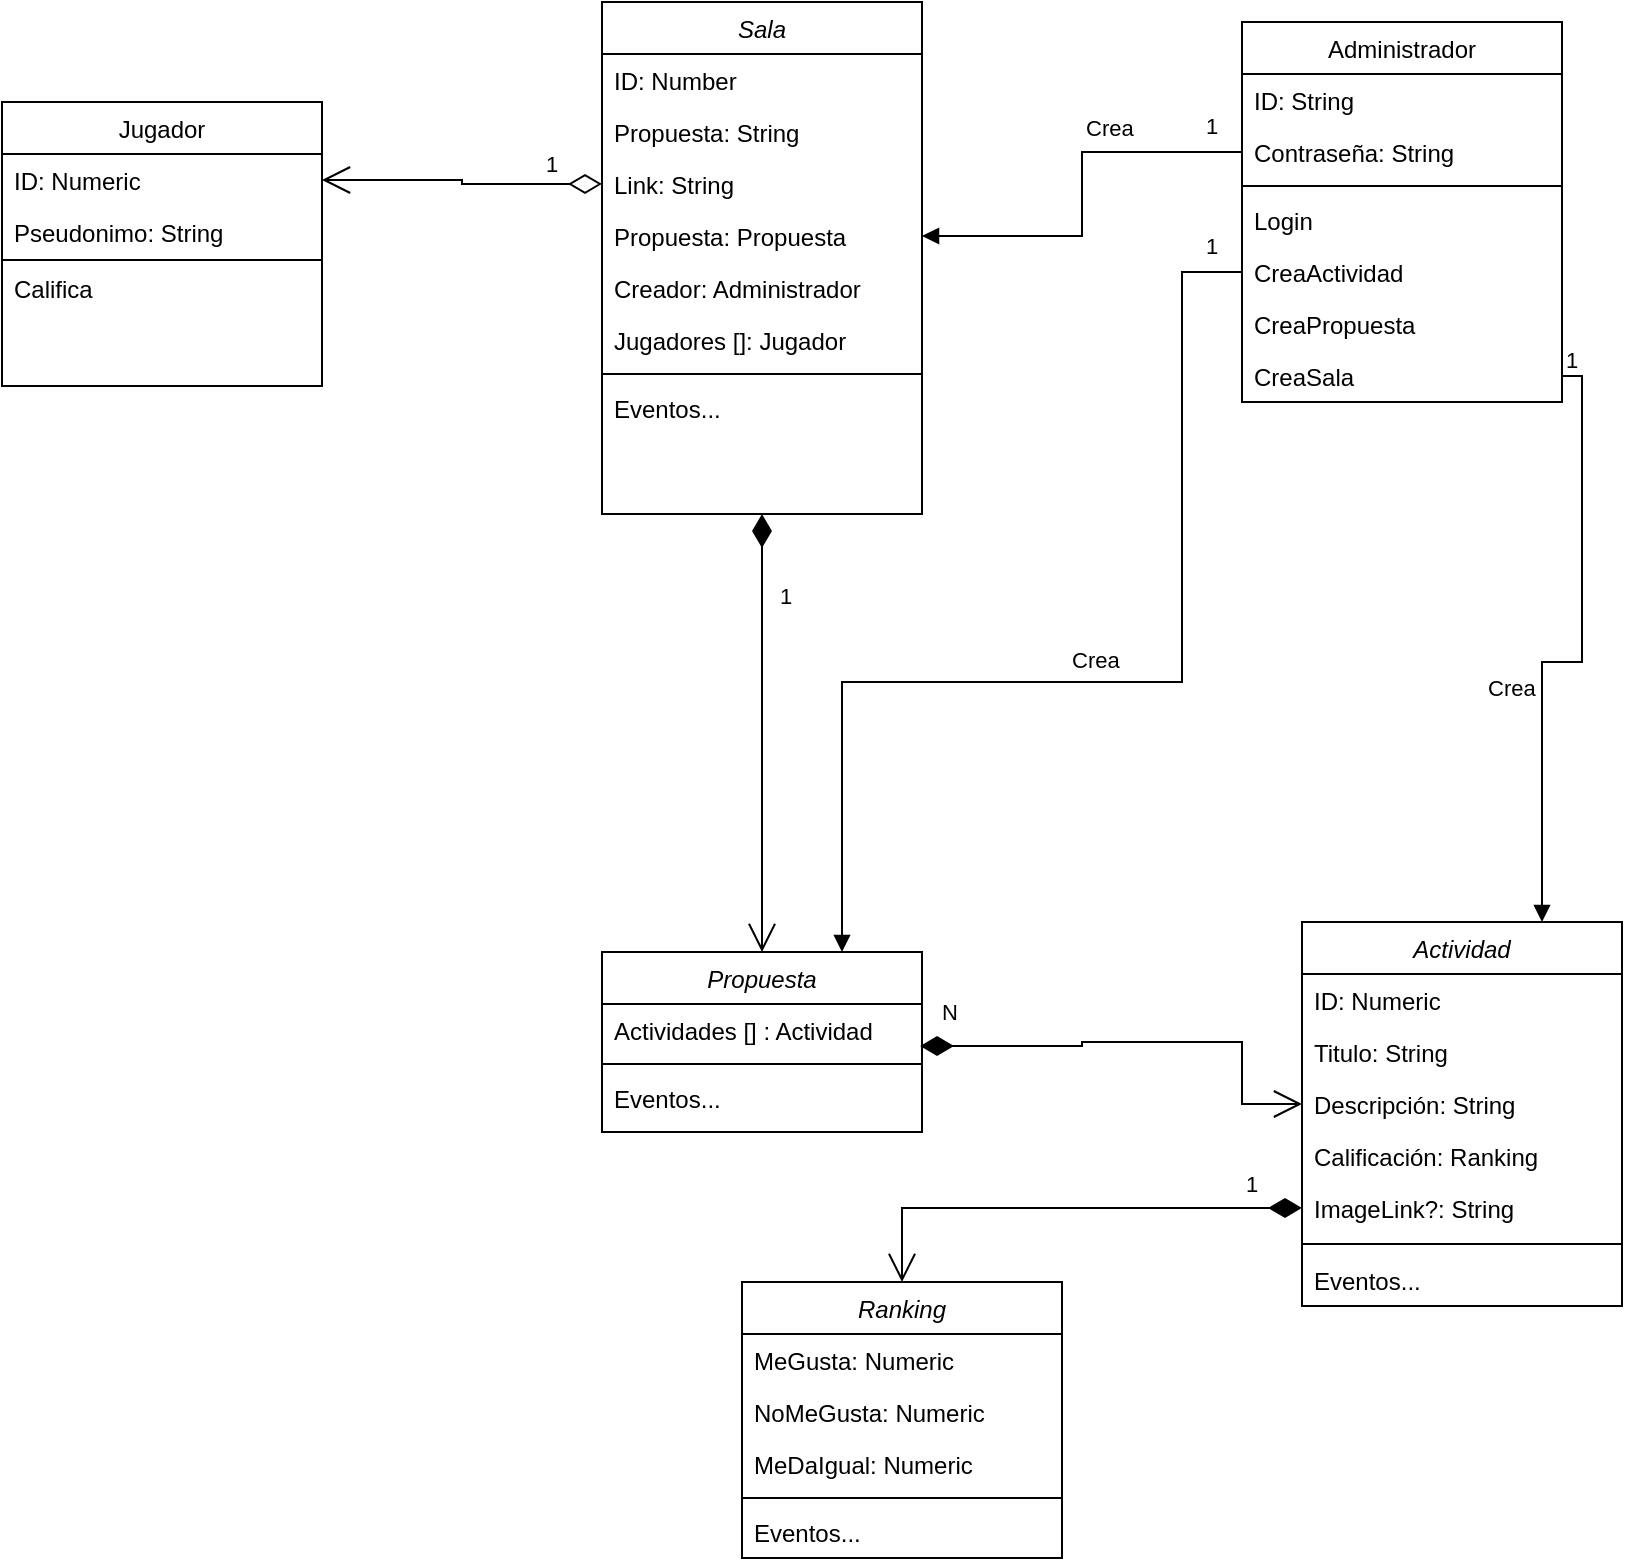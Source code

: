 <mxfile version="20.3.0" type="device"><diagram id="C5RBs43oDa-KdzZeNtuy" name="Page-1"><mxGraphModel dx="868" dy="553" grid="1" gridSize="10" guides="1" tooltips="1" connect="1" arrows="1" fold="1" page="1" pageScale="1" pageWidth="827" pageHeight="1169" math="0" shadow="0"><root><mxCell id="WIyWlLk6GJQsqaUBKTNV-0"/><mxCell id="WIyWlLk6GJQsqaUBKTNV-1" parent="WIyWlLk6GJQsqaUBKTNV-0"/><mxCell id="zkfFHV4jXpPFQw0GAbJ--0" value="Sala" style="swimlane;fontStyle=2;align=center;verticalAlign=top;childLayout=stackLayout;horizontal=1;startSize=26;horizontalStack=0;resizeParent=1;resizeLast=0;collapsible=1;marginBottom=0;rounded=0;shadow=0;strokeWidth=1;" parent="WIyWlLk6GJQsqaUBKTNV-1" vertex="1"><mxGeometry x="310" y="20" width="160" height="256" as="geometry"><mxRectangle x="230" y="140" width="160" height="26" as="alternateBounds"/></mxGeometry></mxCell><mxCell id="zkfFHV4jXpPFQw0GAbJ--1" value="ID: Number" style="text;align=left;verticalAlign=top;spacingLeft=4;spacingRight=4;overflow=hidden;rotatable=0;points=[[0,0.5],[1,0.5]];portConstraint=eastwest;" parent="zkfFHV4jXpPFQw0GAbJ--0" vertex="1"><mxGeometry y="26" width="160" height="26" as="geometry"/></mxCell><mxCell id="zkfFHV4jXpPFQw0GAbJ--2" value="Propuesta: String" style="text;align=left;verticalAlign=top;spacingLeft=4;spacingRight=4;overflow=hidden;rotatable=0;points=[[0,0.5],[1,0.5]];portConstraint=eastwest;rounded=0;shadow=0;html=0;" parent="zkfFHV4jXpPFQw0GAbJ--0" vertex="1"><mxGeometry y="52" width="160" height="26" as="geometry"/></mxCell><mxCell id="zkfFHV4jXpPFQw0GAbJ--3" value="Link: String" style="text;align=left;verticalAlign=top;spacingLeft=4;spacingRight=4;overflow=hidden;rotatable=0;points=[[0,0.5],[1,0.5]];portConstraint=eastwest;rounded=0;shadow=0;html=0;" parent="zkfFHV4jXpPFQw0GAbJ--0" vertex="1"><mxGeometry y="78" width="160" height="26" as="geometry"/></mxCell><mxCell id="gH7g3m0dUVB-FoTMeDom-20" value="Propuesta: Propuesta" style="text;align=left;verticalAlign=top;spacingLeft=4;spacingRight=4;overflow=hidden;rotatable=0;points=[[0,0.5],[1,0.5]];portConstraint=eastwest;rounded=0;shadow=0;html=0;" vertex="1" parent="zkfFHV4jXpPFQw0GAbJ--0"><mxGeometry y="104" width="160" height="26" as="geometry"/></mxCell><mxCell id="gH7g3m0dUVB-FoTMeDom-29" value="Creador: Administrador" style="text;align=left;verticalAlign=top;spacingLeft=4;spacingRight=4;overflow=hidden;rotatable=0;points=[[0,0.5],[1,0.5]];portConstraint=eastwest;rounded=0;shadow=0;html=0;" vertex="1" parent="zkfFHV4jXpPFQw0GAbJ--0"><mxGeometry y="130" width="160" height="26" as="geometry"/></mxCell><mxCell id="gH7g3m0dUVB-FoTMeDom-37" value="Jugadores []: Jugador" style="text;align=left;verticalAlign=top;spacingLeft=4;spacingRight=4;overflow=hidden;rotatable=0;points=[[0,0.5],[1,0.5]];portConstraint=eastwest;rounded=0;shadow=0;html=0;" vertex="1" parent="zkfFHV4jXpPFQw0GAbJ--0"><mxGeometry y="156" width="160" height="26" as="geometry"/></mxCell><mxCell id="zkfFHV4jXpPFQw0GAbJ--4" value="" style="line;html=1;strokeWidth=1;align=left;verticalAlign=middle;spacingTop=-1;spacingLeft=3;spacingRight=3;rotatable=0;labelPosition=right;points=[];portConstraint=eastwest;" parent="zkfFHV4jXpPFQw0GAbJ--0" vertex="1"><mxGeometry y="182" width="160" height="8" as="geometry"/></mxCell><mxCell id="zkfFHV4jXpPFQw0GAbJ--5" value="Eventos..." style="text;align=left;verticalAlign=top;spacingLeft=4;spacingRight=4;overflow=hidden;rotatable=0;points=[[0,0.5],[1,0.5]];portConstraint=eastwest;" parent="zkfFHV4jXpPFQw0GAbJ--0" vertex="1"><mxGeometry y="190" width="160" height="28" as="geometry"/></mxCell><mxCell id="zkfFHV4jXpPFQw0GAbJ--6" value="Jugador" style="swimlane;fontStyle=0;align=center;verticalAlign=top;childLayout=stackLayout;horizontal=1;startSize=26;horizontalStack=0;resizeParent=1;resizeLast=0;collapsible=1;marginBottom=0;rounded=0;shadow=0;strokeWidth=1;" parent="WIyWlLk6GJQsqaUBKTNV-1" vertex="1"><mxGeometry x="10" y="70" width="160" height="142" as="geometry"><mxRectangle x="130" y="380" width="160" height="26" as="alternateBounds"/></mxGeometry></mxCell><mxCell id="zkfFHV4jXpPFQw0GAbJ--7" value="ID: Numeric" style="text;align=left;verticalAlign=top;spacingLeft=4;spacingRight=4;overflow=hidden;rotatable=0;points=[[0,0.5],[1,0.5]];portConstraint=eastwest;" parent="zkfFHV4jXpPFQw0GAbJ--6" vertex="1"><mxGeometry y="26" width="160" height="26" as="geometry"/></mxCell><mxCell id="gH7g3m0dUVB-FoTMeDom-40" value="Pseudonimo: String" style="text;align=left;verticalAlign=top;spacingLeft=4;spacingRight=4;overflow=hidden;rotatable=0;points=[[0,0.5],[1,0.5]];portConstraint=eastwest;" vertex="1" parent="zkfFHV4jXpPFQw0GAbJ--6"><mxGeometry y="52" width="160" height="26" as="geometry"/></mxCell><mxCell id="zkfFHV4jXpPFQw0GAbJ--9" value="" style="line;html=1;strokeWidth=1;align=left;verticalAlign=middle;spacingTop=-1;spacingLeft=3;spacingRight=3;rotatable=0;labelPosition=right;points=[];portConstraint=eastwest;" parent="zkfFHV4jXpPFQw0GAbJ--6" vertex="1"><mxGeometry y="78" width="160" height="2" as="geometry"/></mxCell><mxCell id="zkfFHV4jXpPFQw0GAbJ--11" value="Califica" style="text;align=left;verticalAlign=top;spacingLeft=4;spacingRight=4;overflow=hidden;rotatable=0;points=[[0,0.5],[1,0.5]];portConstraint=eastwest;" parent="zkfFHV4jXpPFQw0GAbJ--6" vertex="1"><mxGeometry y="80" width="160" height="26" as="geometry"/></mxCell><mxCell id="zkfFHV4jXpPFQw0GAbJ--17" value="Administrador" style="swimlane;fontStyle=0;align=center;verticalAlign=top;childLayout=stackLayout;horizontal=1;startSize=26;horizontalStack=0;resizeParent=1;resizeLast=0;collapsible=1;marginBottom=0;rounded=0;shadow=0;strokeWidth=1;" parent="WIyWlLk6GJQsqaUBKTNV-1" vertex="1"><mxGeometry x="630" y="30" width="160" height="190" as="geometry"><mxRectangle x="550" y="140" width="160" height="26" as="alternateBounds"/></mxGeometry></mxCell><mxCell id="zkfFHV4jXpPFQw0GAbJ--19" value="ID: String" style="text;align=left;verticalAlign=top;spacingLeft=4;spacingRight=4;overflow=hidden;rotatable=0;points=[[0,0.5],[1,0.5]];portConstraint=eastwest;rounded=0;shadow=0;html=0;" parent="zkfFHV4jXpPFQw0GAbJ--17" vertex="1"><mxGeometry y="26" width="160" height="26" as="geometry"/></mxCell><mxCell id="zkfFHV4jXpPFQw0GAbJ--20" value="Contraseña: String" style="text;align=left;verticalAlign=top;spacingLeft=4;spacingRight=4;overflow=hidden;rotatable=0;points=[[0,0.5],[1,0.5]];portConstraint=eastwest;rounded=0;shadow=0;html=0;" parent="zkfFHV4jXpPFQw0GAbJ--17" vertex="1"><mxGeometry y="52" width="160" height="26" as="geometry"/></mxCell><mxCell id="zkfFHV4jXpPFQw0GAbJ--23" value="" style="line;html=1;strokeWidth=1;align=left;verticalAlign=middle;spacingTop=-1;spacingLeft=3;spacingRight=3;rotatable=0;labelPosition=right;points=[];portConstraint=eastwest;" parent="zkfFHV4jXpPFQw0GAbJ--17" vertex="1"><mxGeometry y="78" width="160" height="8" as="geometry"/></mxCell><mxCell id="zkfFHV4jXpPFQw0GAbJ--24" value="Login" style="text;align=left;verticalAlign=top;spacingLeft=4;spacingRight=4;overflow=hidden;rotatable=0;points=[[0,0.5],[1,0.5]];portConstraint=eastwest;" parent="zkfFHV4jXpPFQw0GAbJ--17" vertex="1"><mxGeometry y="86" width="160" height="26" as="geometry"/></mxCell><mxCell id="gH7g3m0dUVB-FoTMeDom-42" value="CreaActividad" style="text;align=left;verticalAlign=top;spacingLeft=4;spacingRight=4;overflow=hidden;rotatable=0;points=[[0,0.5],[1,0.5]];portConstraint=eastwest;" vertex="1" parent="zkfFHV4jXpPFQw0GAbJ--17"><mxGeometry y="112" width="160" height="26" as="geometry"/></mxCell><mxCell id="zkfFHV4jXpPFQw0GAbJ--25" value="CreaPropuesta" style="text;align=left;verticalAlign=top;spacingLeft=4;spacingRight=4;overflow=hidden;rotatable=0;points=[[0,0.5],[1,0.5]];portConstraint=eastwest;" parent="zkfFHV4jXpPFQw0GAbJ--17" vertex="1"><mxGeometry y="138" width="160" height="26" as="geometry"/></mxCell><mxCell id="gH7g3m0dUVB-FoTMeDom-43" value="CreaSala" style="text;align=left;verticalAlign=top;spacingLeft=4;spacingRight=4;overflow=hidden;rotatable=0;points=[[0,0.5],[1,0.5]];portConstraint=eastwest;" vertex="1" parent="zkfFHV4jXpPFQw0GAbJ--17"><mxGeometry y="164" width="160" height="26" as="geometry"/></mxCell><mxCell id="gH7g3m0dUVB-FoTMeDom-5" value="Actividad" style="swimlane;fontStyle=2;align=center;verticalAlign=top;childLayout=stackLayout;horizontal=1;startSize=26;horizontalStack=0;resizeParent=1;resizeLast=0;collapsible=1;marginBottom=0;rounded=0;shadow=0;strokeWidth=1;" vertex="1" parent="WIyWlLk6GJQsqaUBKTNV-1"><mxGeometry x="660" y="480" width="160" height="192" as="geometry"><mxRectangle x="230" y="140" width="160" height="26" as="alternateBounds"/></mxGeometry></mxCell><mxCell id="gH7g3m0dUVB-FoTMeDom-6" value="ID: Numeric" style="text;align=left;verticalAlign=top;spacingLeft=4;spacingRight=4;overflow=hidden;rotatable=0;points=[[0,0.5],[1,0.5]];portConstraint=eastwest;" vertex="1" parent="gH7g3m0dUVB-FoTMeDom-5"><mxGeometry y="26" width="160" height="26" as="geometry"/></mxCell><mxCell id="gH7g3m0dUVB-FoTMeDom-41" value="Titulo: String" style="text;align=left;verticalAlign=top;spacingLeft=4;spacingRight=4;overflow=hidden;rotatable=0;points=[[0,0.5],[1,0.5]];portConstraint=eastwest;" vertex="1" parent="gH7g3m0dUVB-FoTMeDom-5"><mxGeometry y="52" width="160" height="26" as="geometry"/></mxCell><mxCell id="gH7g3m0dUVB-FoTMeDom-7" value="Descripción: String" style="text;align=left;verticalAlign=top;spacingLeft=4;spacingRight=4;overflow=hidden;rotatable=0;points=[[0,0.5],[1,0.5]];portConstraint=eastwest;rounded=0;shadow=0;html=0;" vertex="1" parent="gH7g3m0dUVB-FoTMeDom-5"><mxGeometry y="78" width="160" height="26" as="geometry"/></mxCell><mxCell id="gH7g3m0dUVB-FoTMeDom-45" value="Calificación: Ranking" style="text;align=left;verticalAlign=top;spacingLeft=4;spacingRight=4;overflow=hidden;rotatable=0;points=[[0,0.5],[1,0.5]];portConstraint=eastwest;rounded=0;shadow=0;html=0;" vertex="1" parent="gH7g3m0dUVB-FoTMeDom-5"><mxGeometry y="104" width="160" height="26" as="geometry"/></mxCell><mxCell id="gH7g3m0dUVB-FoTMeDom-8" value="ImageLink?: String" style="text;align=left;verticalAlign=top;spacingLeft=4;spacingRight=4;overflow=hidden;rotatable=0;points=[[0,0.5],[1,0.5]];portConstraint=eastwest;rounded=0;shadow=0;html=0;" vertex="1" parent="gH7g3m0dUVB-FoTMeDom-5"><mxGeometry y="130" width="160" height="26" as="geometry"/></mxCell><mxCell id="gH7g3m0dUVB-FoTMeDom-9" value="" style="line;html=1;strokeWidth=1;align=left;verticalAlign=middle;spacingTop=-1;spacingLeft=3;spacingRight=3;rotatable=0;labelPosition=right;points=[];portConstraint=eastwest;" vertex="1" parent="gH7g3m0dUVB-FoTMeDom-5"><mxGeometry y="156" width="160" height="10" as="geometry"/></mxCell><mxCell id="gH7g3m0dUVB-FoTMeDom-10" value="Eventos..." style="text;align=left;verticalAlign=top;spacingLeft=4;spacingRight=4;overflow=hidden;rotatable=0;points=[[0,0.5],[1,0.5]];portConstraint=eastwest;" vertex="1" parent="gH7g3m0dUVB-FoTMeDom-5"><mxGeometry y="166" width="160" height="26" as="geometry"/></mxCell><mxCell id="gH7g3m0dUVB-FoTMeDom-11" value="Propuesta" style="swimlane;fontStyle=2;align=center;verticalAlign=top;childLayout=stackLayout;horizontal=1;startSize=26;horizontalStack=0;resizeParent=1;resizeLast=0;collapsible=1;marginBottom=0;rounded=0;shadow=0;strokeWidth=1;" vertex="1" parent="WIyWlLk6GJQsqaUBKTNV-1"><mxGeometry x="310" y="495" width="160" height="90" as="geometry"><mxRectangle x="230" y="140" width="160" height="26" as="alternateBounds"/></mxGeometry></mxCell><mxCell id="gH7g3m0dUVB-FoTMeDom-12" value="Actividades [] : Actividad" style="text;align=left;verticalAlign=top;spacingLeft=4;spacingRight=4;overflow=hidden;rotatable=0;points=[[0,0.5],[1,0.5]];portConstraint=eastwest;" vertex="1" parent="gH7g3m0dUVB-FoTMeDom-11"><mxGeometry y="26" width="160" height="26" as="geometry"/></mxCell><mxCell id="gH7g3m0dUVB-FoTMeDom-15" value="" style="line;html=1;strokeWidth=1;align=left;verticalAlign=middle;spacingTop=-1;spacingLeft=3;spacingRight=3;rotatable=0;labelPosition=right;points=[];portConstraint=eastwest;" vertex="1" parent="gH7g3m0dUVB-FoTMeDom-11"><mxGeometry y="52" width="160" height="8" as="geometry"/></mxCell><mxCell id="gH7g3m0dUVB-FoTMeDom-16" value="Eventos..." style="text;align=left;verticalAlign=top;spacingLeft=4;spacingRight=4;overflow=hidden;rotatable=0;points=[[0,0.5],[1,0.5]];portConstraint=eastwest;" vertex="1" parent="gH7g3m0dUVB-FoTMeDom-11"><mxGeometry y="60" width="160" height="26" as="geometry"/></mxCell><mxCell id="gH7g3m0dUVB-FoTMeDom-18" value="N" style="endArrow=open;html=1;endSize=12;startArrow=diamondThin;startSize=14;startFill=1;edgeStyle=orthogonalEdgeStyle;align=left;verticalAlign=bottom;rounded=0;exitX=0.994;exitY=0.808;exitDx=0;exitDy=0;exitPerimeter=0;entryX=0;entryY=0.5;entryDx=0;entryDy=0;" edge="1" parent="WIyWlLk6GJQsqaUBKTNV-1" source="gH7g3m0dUVB-FoTMeDom-12" target="gH7g3m0dUVB-FoTMeDom-7"><mxGeometry x="-0.918" y="8" relative="1" as="geometry"><mxPoint x="470" y="434.5" as="sourcePoint"/><mxPoint x="530" y="490" as="targetPoint"/><Array as="points"><mxPoint x="550" y="542"/><mxPoint x="550" y="540"/><mxPoint x="630" y="540"/><mxPoint x="630" y="571"/></Array><mxPoint as="offset"/></mxGeometry></mxCell><mxCell id="gH7g3m0dUVB-FoTMeDom-21" value="1" style="endArrow=open;html=1;endSize=12;startArrow=diamondThin;startSize=14;startFill=1;edgeStyle=orthogonalEdgeStyle;align=left;verticalAlign=bottom;rounded=0;entryX=0.5;entryY=0;entryDx=0;entryDy=0;exitX=0.5;exitY=1;exitDx=0;exitDy=0;" edge="1" parent="WIyWlLk6GJQsqaUBKTNV-1" source="zkfFHV4jXpPFQw0GAbJ--0" target="gH7g3m0dUVB-FoTMeDom-11"><mxGeometry x="-0.549" y="7" relative="1" as="geometry"><mxPoint x="400" y="250" as="sourcePoint"/><mxPoint x="520" y="270" as="targetPoint"/><mxPoint as="offset"/></mxGeometry></mxCell><mxCell id="gH7g3m0dUVB-FoTMeDom-23" value="Crea" style="endArrow=block;endFill=1;html=1;edgeStyle=orthogonalEdgeStyle;align=left;verticalAlign=top;rounded=0;entryX=0.75;entryY=0;entryDx=0;entryDy=0;" edge="1" parent="WIyWlLk6GJQsqaUBKTNV-1" source="gH7g3m0dUVB-FoTMeDom-43" target="gH7g3m0dUVB-FoTMeDom-5"><mxGeometry x="0.141" y="-29" relative="1" as="geometry"><mxPoint x="740" y="270" as="sourcePoint"/><mxPoint x="740" y="270" as="targetPoint"/><Array as="points"/><mxPoint as="offset"/></mxGeometry></mxCell><mxCell id="gH7g3m0dUVB-FoTMeDom-24" value="1" style="edgeLabel;resizable=0;html=1;align=left;verticalAlign=bottom;" connectable="0" vertex="1" parent="gH7g3m0dUVB-FoTMeDom-23"><mxGeometry x="-1" relative="1" as="geometry"/></mxCell><mxCell id="gH7g3m0dUVB-FoTMeDom-25" value="Crea" style="endArrow=block;endFill=1;html=1;edgeStyle=orthogonalEdgeStyle;align=left;verticalAlign=top;rounded=0;entryX=0.75;entryY=0;entryDx=0;entryDy=0;exitX=0;exitY=0.5;exitDx=0;exitDy=0;" edge="1" parent="WIyWlLk6GJQsqaUBKTNV-1" source="gH7g3m0dUVB-FoTMeDom-42" target="gH7g3m0dUVB-FoTMeDom-11"><mxGeometry x="0.081" y="-24" relative="1" as="geometry"><mxPoint x="510" y="280" as="sourcePoint"/><mxPoint x="670" y="280" as="targetPoint"/><Array as="points"><mxPoint x="600" y="155"/><mxPoint x="600" y="360"/><mxPoint x="430" y="360"/></Array><mxPoint as="offset"/></mxGeometry></mxCell><mxCell id="gH7g3m0dUVB-FoTMeDom-26" value="1" style="edgeLabel;resizable=0;html=1;align=left;verticalAlign=bottom;" connectable="0" vertex="1" parent="gH7g3m0dUVB-FoTMeDom-25"><mxGeometry x="-1" relative="1" as="geometry"><mxPoint x="-20" y="-5" as="offset"/></mxGeometry></mxCell><mxCell id="gH7g3m0dUVB-FoTMeDom-30" value="Crea" style="endArrow=block;endFill=1;html=1;edgeStyle=orthogonalEdgeStyle;align=left;verticalAlign=top;rounded=0;exitX=0;exitY=0.5;exitDx=0;exitDy=0;entryX=1;entryY=0.5;entryDx=0;entryDy=0;" edge="1" parent="WIyWlLk6GJQsqaUBKTNV-1" source="zkfFHV4jXpPFQw0GAbJ--20" target="gH7g3m0dUVB-FoTMeDom-20"><mxGeometry x="-0.208" y="-25" relative="1" as="geometry"><mxPoint x="360" y="270" as="sourcePoint"/><mxPoint x="520" y="270" as="targetPoint"/><mxPoint x="25" y="-25" as="offset"/></mxGeometry></mxCell><mxCell id="gH7g3m0dUVB-FoTMeDom-31" value="1" style="edgeLabel;resizable=0;html=1;align=left;verticalAlign=bottom;" connectable="0" vertex="1" parent="gH7g3m0dUVB-FoTMeDom-30"><mxGeometry x="-1" relative="1" as="geometry"><mxPoint x="-20" y="-5" as="offset"/></mxGeometry></mxCell><mxCell id="gH7g3m0dUVB-FoTMeDom-39" value="1" style="endArrow=open;html=1;endSize=12;startArrow=diamondThin;startSize=14;startFill=0;edgeStyle=orthogonalEdgeStyle;align=left;verticalAlign=bottom;rounded=0;entryX=1;entryY=0.5;entryDx=0;entryDy=0;exitX=0;exitY=0.5;exitDx=0;exitDy=0;" edge="1" parent="WIyWlLk6GJQsqaUBKTNV-1" source="zkfFHV4jXpPFQw0GAbJ--3" target="zkfFHV4jXpPFQw0GAbJ--7"><mxGeometry x="-0.578" y="-1" relative="1" as="geometry"><mxPoint x="350" y="190" as="sourcePoint"/><mxPoint x="510" y="190" as="targetPoint"/><mxPoint as="offset"/></mxGeometry></mxCell><mxCell id="gH7g3m0dUVB-FoTMeDom-46" value="Ranking" style="swimlane;fontStyle=2;align=center;verticalAlign=top;childLayout=stackLayout;horizontal=1;startSize=26;horizontalStack=0;resizeParent=1;resizeLast=0;collapsible=1;marginBottom=0;rounded=0;shadow=0;strokeWidth=1;" vertex="1" parent="WIyWlLk6GJQsqaUBKTNV-1"><mxGeometry x="380" y="660" width="160" height="138" as="geometry"><mxRectangle x="230" y="140" width="160" height="26" as="alternateBounds"/></mxGeometry></mxCell><mxCell id="gH7g3m0dUVB-FoTMeDom-47" value="MeGusta: Numeric" style="text;align=left;verticalAlign=top;spacingLeft=4;spacingRight=4;overflow=hidden;rotatable=0;points=[[0,0.5],[1,0.5]];portConstraint=eastwest;" vertex="1" parent="gH7g3m0dUVB-FoTMeDom-46"><mxGeometry y="26" width="160" height="26" as="geometry"/></mxCell><mxCell id="gH7g3m0dUVB-FoTMeDom-50" value="NoMeGusta: Numeric" style="text;align=left;verticalAlign=top;spacingLeft=4;spacingRight=4;overflow=hidden;rotatable=0;points=[[0,0.5],[1,0.5]];portConstraint=eastwest;" vertex="1" parent="gH7g3m0dUVB-FoTMeDom-46"><mxGeometry y="52" width="160" height="26" as="geometry"/></mxCell><mxCell id="gH7g3m0dUVB-FoTMeDom-51" value="MeDaIgual: Numeric" style="text;align=left;verticalAlign=top;spacingLeft=4;spacingRight=4;overflow=hidden;rotatable=0;points=[[0,0.5],[1,0.5]];portConstraint=eastwest;" vertex="1" parent="gH7g3m0dUVB-FoTMeDom-46"><mxGeometry y="78" width="160" height="26" as="geometry"/></mxCell><mxCell id="gH7g3m0dUVB-FoTMeDom-48" value="" style="line;html=1;strokeWidth=1;align=left;verticalAlign=middle;spacingTop=-1;spacingLeft=3;spacingRight=3;rotatable=0;labelPosition=right;points=[];portConstraint=eastwest;" vertex="1" parent="gH7g3m0dUVB-FoTMeDom-46"><mxGeometry y="104" width="160" height="8" as="geometry"/></mxCell><mxCell id="gH7g3m0dUVB-FoTMeDom-49" value="Eventos..." style="text;align=left;verticalAlign=top;spacingLeft=4;spacingRight=4;overflow=hidden;rotatable=0;points=[[0,0.5],[1,0.5]];portConstraint=eastwest;" vertex="1" parent="gH7g3m0dUVB-FoTMeDom-46"><mxGeometry y="112" width="160" height="26" as="geometry"/></mxCell><mxCell id="gH7g3m0dUVB-FoTMeDom-52" value="1" style="endArrow=open;html=1;endSize=12;startArrow=diamondThin;startSize=14;startFill=1;edgeStyle=orthogonalEdgeStyle;align=left;verticalAlign=bottom;rounded=0;exitX=0;exitY=0.5;exitDx=0;exitDy=0;entryX=0.5;entryY=0;entryDx=0;entryDy=0;" edge="1" parent="WIyWlLk6GJQsqaUBKTNV-1" source="gH7g3m0dUVB-FoTMeDom-8" target="gH7g3m0dUVB-FoTMeDom-46"><mxGeometry x="-0.747" y="-3" relative="1" as="geometry"><mxPoint x="320" y="670" as="sourcePoint"/><mxPoint x="480" y="670" as="targetPoint"/><mxPoint as="offset"/></mxGeometry></mxCell></root></mxGraphModel></diagram></mxfile>